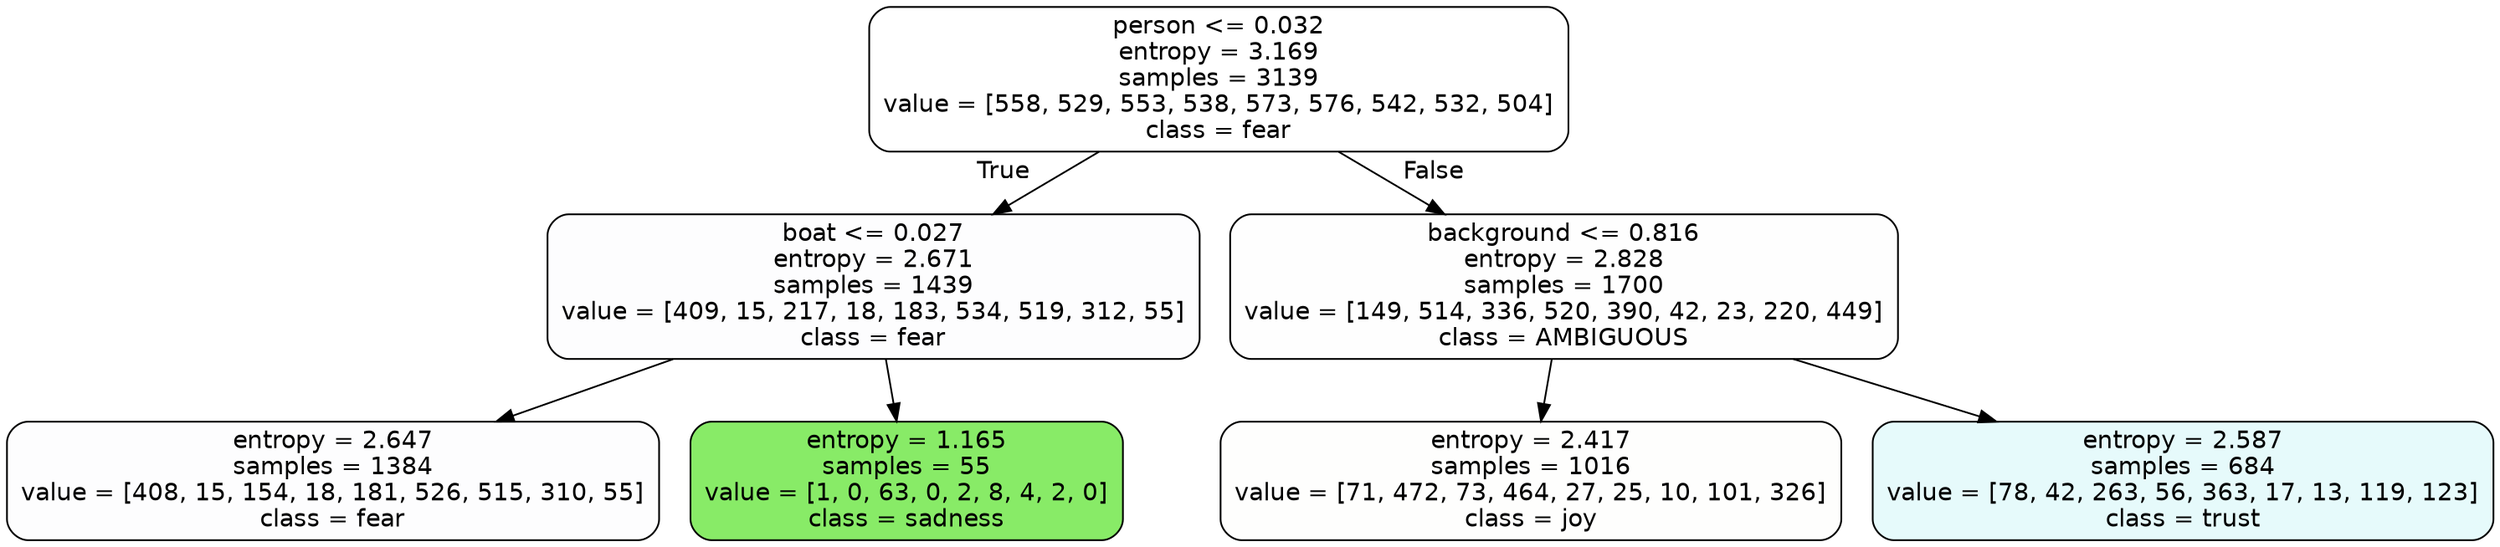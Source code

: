 digraph Tree {
node [shape=box, style="filled, rounded", color="black", fontname=helvetica] ;
edge [fontname=helvetica] ;
0 [label="person <= 0.032\nentropy = 3.169\nsamples = 3139\nvalue = [558, 529, 553, 538, 573, 576, 542, 532, 504]\nclass = fear", fillcolor="#3964e500"] ;
1 [label="boat <= 0.027\nentropy = 2.671\nsamples = 1439\nvalue = [409, 15, 217, 18, 183, 534, 519, 312, 55]\nclass = fear", fillcolor="#3964e502"] ;
0 -> 1 [labeldistance=2.5, labelangle=45, headlabel="True"] ;
2 [label="entropy = 2.647\nsamples = 1384\nvalue = [408, 15, 154, 18, 181, 526, 515, 310, 55]\nclass = fear", fillcolor="#3964e502"] ;
1 -> 2 ;
3 [label="entropy = 1.165\nsamples = 55\nvalue = [1, 0, 63, 0, 2, 8, 4, 2, 0]\nclass = sadness", fillcolor="#64e539c3"] ;
1 -> 3 ;
4 [label="background <= 0.816\nentropy = 2.828\nsamples = 1700\nvalue = [149, 514, 336, 520, 390, 42, 23, 220, 449]\nclass = AMBIGUOUS", fillcolor="#39e58101"] ;
0 -> 4 [labeldistance=2.5, labelangle=-45, headlabel="False"] ;
5 [label="entropy = 2.417\nsamples = 1016\nvalue = [71, 472, 73, 464, 27, 25, 10, 101, 326]\nclass = joy", fillcolor="#d7e53902"] ;
4 -> 5 ;
6 [label="entropy = 2.587\nsamples = 684\nvalue = [78, 42, 263, 56, 363, 17, 13, 119, 123]\nclass = trust", fillcolor="#39d7e51f"] ;
4 -> 6 ;
}